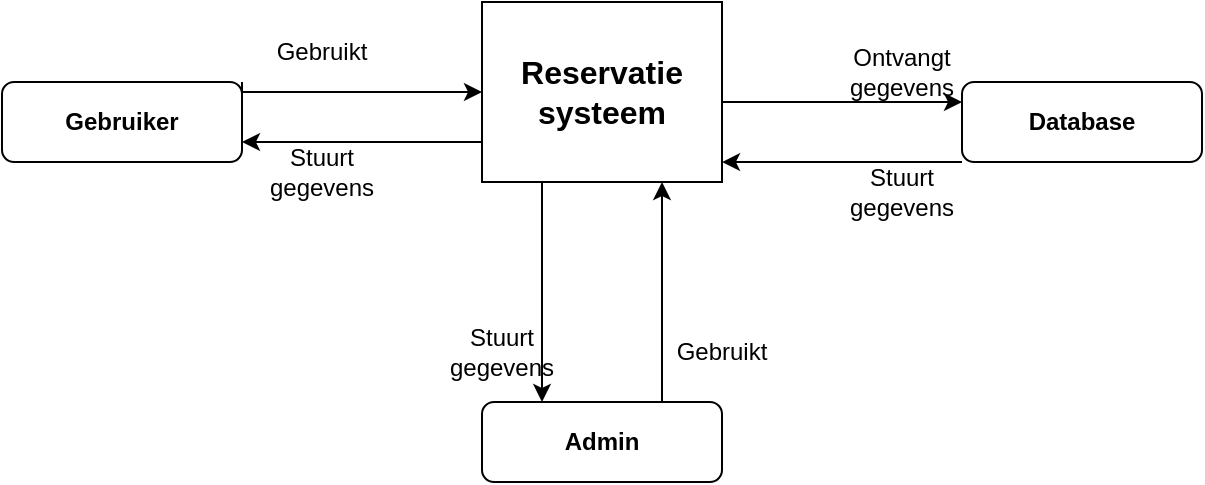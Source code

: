 <mxfile version="16.5.3" type="device"><diagram id="C5RBs43oDa-KdzZeNtuy" name="Page-1"><mxGraphModel dx="1038" dy="583" grid="1" gridSize="10" guides="1" tooltips="1" connect="1" arrows="1" fold="1" page="1" pageScale="1" pageWidth="827" pageHeight="1169" math="0" shadow="0"><root><mxCell id="WIyWlLk6GJQsqaUBKTNV-0"/><mxCell id="WIyWlLk6GJQsqaUBKTNV-1" parent="WIyWlLk6GJQsqaUBKTNV-0"/><mxCell id="RW0RWR6h_5I_y49ydS-f-23" style="edgeStyle=orthogonalEdgeStyle;rounded=0;orthogonalLoop=1;jettySize=auto;html=1;exitX=0.75;exitY=0;exitDx=0;exitDy=0;entryX=0.75;entryY=1;entryDx=0;entryDy=0;" edge="1" parent="WIyWlLk6GJQsqaUBKTNV-1" source="WIyWlLk6GJQsqaUBKTNV-7" target="RW0RWR6h_5I_y49ydS-f-0"><mxGeometry relative="1" as="geometry"/></mxCell><mxCell id="WIyWlLk6GJQsqaUBKTNV-7" value="&lt;b&gt;Admin&lt;/b&gt;" style="rounded=1;whiteSpace=wrap;html=1;fontSize=12;glass=0;strokeWidth=1;shadow=0;" parent="WIyWlLk6GJQsqaUBKTNV-1" vertex="1"><mxGeometry x="360" y="360" width="120" height="40" as="geometry"/></mxCell><mxCell id="RW0RWR6h_5I_y49ydS-f-19" style="edgeStyle=orthogonalEdgeStyle;rounded=0;orthogonalLoop=1;jettySize=auto;html=1;exitX=1;exitY=0;exitDx=0;exitDy=0;entryX=0;entryY=0.5;entryDx=0;entryDy=0;" edge="1" parent="WIyWlLk6GJQsqaUBKTNV-1" source="WIyWlLk6GJQsqaUBKTNV-11" target="RW0RWR6h_5I_y49ydS-f-0"><mxGeometry relative="1" as="geometry"><Array as="points"><mxPoint x="240" y="205"/></Array></mxGeometry></mxCell><mxCell id="WIyWlLk6GJQsqaUBKTNV-11" value="&lt;b&gt;Gebruiker&lt;/b&gt;" style="rounded=1;whiteSpace=wrap;html=1;fontSize=12;glass=0;strokeWidth=1;shadow=0;" parent="WIyWlLk6GJQsqaUBKTNV-1" vertex="1"><mxGeometry x="120" y="200" width="120" height="40" as="geometry"/></mxCell><mxCell id="RW0RWR6h_5I_y49ydS-f-28" style="edgeStyle=orthogonalEdgeStyle;rounded=0;orthogonalLoop=1;jettySize=auto;html=1;exitX=0;exitY=1;exitDx=0;exitDy=0;entryX=1;entryY=0.889;entryDx=0;entryDy=0;entryPerimeter=0;" edge="1" parent="WIyWlLk6GJQsqaUBKTNV-1" source="WIyWlLk6GJQsqaUBKTNV-12" target="RW0RWR6h_5I_y49ydS-f-0"><mxGeometry relative="1" as="geometry"><Array as="points"><mxPoint x="570" y="240"/><mxPoint x="570" y="240"/></Array></mxGeometry></mxCell><mxCell id="WIyWlLk6GJQsqaUBKTNV-12" value="&lt;b&gt;Database&lt;/b&gt;" style="rounded=1;whiteSpace=wrap;html=1;fontSize=12;glass=0;strokeWidth=1;shadow=0;" parent="WIyWlLk6GJQsqaUBKTNV-1" vertex="1"><mxGeometry x="600" y="200" width="120" height="40" as="geometry"/></mxCell><mxCell id="RW0RWR6h_5I_y49ydS-f-20" style="edgeStyle=orthogonalEdgeStyle;rounded=0;orthogonalLoop=1;jettySize=auto;html=1;exitX=0;exitY=0.75;exitDx=0;exitDy=0;entryX=1;entryY=0.75;entryDx=0;entryDy=0;" edge="1" parent="WIyWlLk6GJQsqaUBKTNV-1" source="RW0RWR6h_5I_y49ydS-f-0" target="WIyWlLk6GJQsqaUBKTNV-11"><mxGeometry relative="1" as="geometry"><Array as="points"><mxPoint x="360" y="230"/></Array></mxGeometry></mxCell><mxCell id="RW0RWR6h_5I_y49ydS-f-22" style="edgeStyle=orthogonalEdgeStyle;rounded=0;orthogonalLoop=1;jettySize=auto;html=1;exitX=0.25;exitY=1;exitDx=0;exitDy=0;entryX=0.25;entryY=0;entryDx=0;entryDy=0;" edge="1" parent="WIyWlLk6GJQsqaUBKTNV-1" source="RW0RWR6h_5I_y49ydS-f-0" target="WIyWlLk6GJQsqaUBKTNV-7"><mxGeometry relative="1" as="geometry"/></mxCell><mxCell id="RW0RWR6h_5I_y49ydS-f-27" style="edgeStyle=orthogonalEdgeStyle;rounded=0;orthogonalLoop=1;jettySize=auto;html=1;exitX=1;exitY=0.5;exitDx=0;exitDy=0;entryX=0;entryY=0.25;entryDx=0;entryDy=0;" edge="1" parent="WIyWlLk6GJQsqaUBKTNV-1" source="RW0RWR6h_5I_y49ydS-f-0" target="WIyWlLk6GJQsqaUBKTNV-12"><mxGeometry relative="1" as="geometry"><Array as="points"><mxPoint x="480" y="210"/></Array></mxGeometry></mxCell><mxCell id="RW0RWR6h_5I_y49ydS-f-0" value="&lt;b&gt;&lt;font style=&quot;font-size: 16px&quot;&gt;Reservatie systeem&lt;/font&gt;&lt;/b&gt;" style="rounded=0;whiteSpace=wrap;html=1;" vertex="1" parent="WIyWlLk6GJQsqaUBKTNV-1"><mxGeometry x="360" y="160" width="120" height="90" as="geometry"/></mxCell><mxCell id="RW0RWR6h_5I_y49ydS-f-11" value="Gebruikt" style="text;html=1;strokeColor=none;fillColor=none;align=center;verticalAlign=middle;whiteSpace=wrap;rounded=0;" vertex="1" parent="WIyWlLk6GJQsqaUBKTNV-1"><mxGeometry x="250" y="170" width="60" height="30" as="geometry"/></mxCell><mxCell id="RW0RWR6h_5I_y49ydS-f-13" value="Gebruikt" style="text;html=1;strokeColor=none;fillColor=none;align=center;verticalAlign=middle;whiteSpace=wrap;rounded=0;" vertex="1" parent="WIyWlLk6GJQsqaUBKTNV-1"><mxGeometry x="450" y="320" width="60" height="30" as="geometry"/></mxCell><mxCell id="RW0RWR6h_5I_y49ydS-f-16" value="Stuurt gegevens" style="text;html=1;strokeColor=none;fillColor=none;align=center;verticalAlign=middle;whiteSpace=wrap;rounded=0;" vertex="1" parent="WIyWlLk6GJQsqaUBKTNV-1"><mxGeometry x="250" y="230" width="60" height="30" as="geometry"/></mxCell><mxCell id="RW0RWR6h_5I_y49ydS-f-24" value="Stuurt gegevens" style="text;html=1;strokeColor=none;fillColor=none;align=center;verticalAlign=middle;whiteSpace=wrap;rounded=0;" vertex="1" parent="WIyWlLk6GJQsqaUBKTNV-1"><mxGeometry x="340" y="320" width="60" height="30" as="geometry"/></mxCell><mxCell id="RW0RWR6h_5I_y49ydS-f-29" value="Ontvangt gegevens" style="text;html=1;strokeColor=none;fillColor=none;align=center;verticalAlign=middle;whiteSpace=wrap;rounded=0;" vertex="1" parent="WIyWlLk6GJQsqaUBKTNV-1"><mxGeometry x="540" y="180" width="60" height="30" as="geometry"/></mxCell><mxCell id="RW0RWR6h_5I_y49ydS-f-31" value="Stuurt gegevens" style="text;html=1;strokeColor=none;fillColor=none;align=center;verticalAlign=middle;whiteSpace=wrap;rounded=0;" vertex="1" parent="WIyWlLk6GJQsqaUBKTNV-1"><mxGeometry x="540" y="240" width="60" height="30" as="geometry"/></mxCell></root></mxGraphModel></diagram></mxfile>